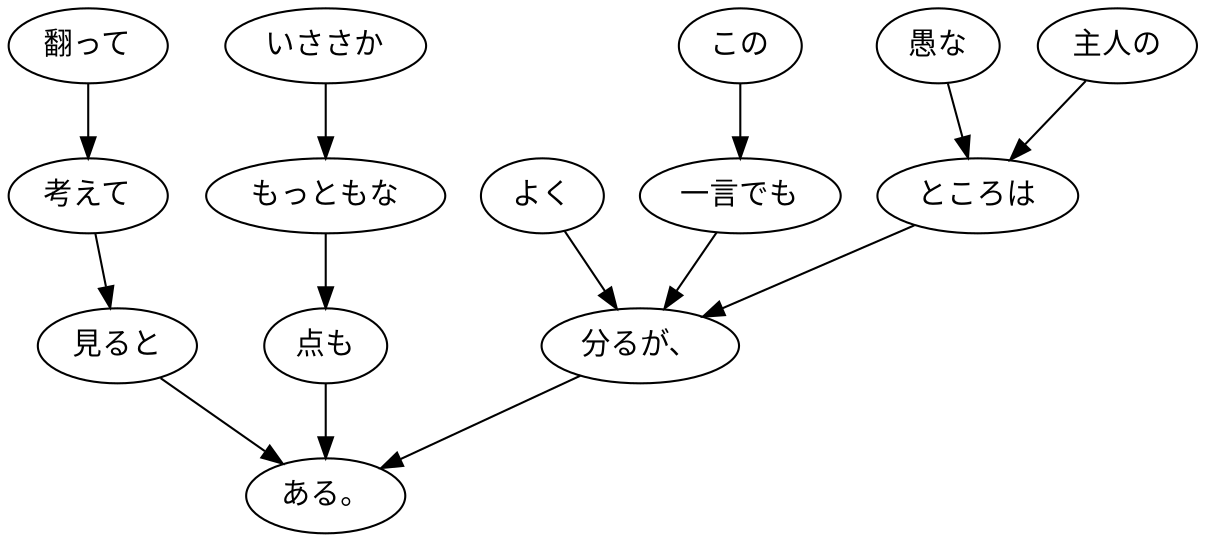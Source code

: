 digraph graph5835 {
	node0 [label="この"];
	node1 [label="一言でも"];
	node2 [label="主人の"];
	node3 [label="愚な"];
	node4 [label="ところは"];
	node5 [label="よく"];
	node6 [label="分るが、"];
	node7 [label="翻って"];
	node8 [label="考えて"];
	node9 [label="見ると"];
	node10 [label="いささか"];
	node11 [label="もっともな"];
	node12 [label="点も"];
	node13 [label="ある。"];
	node0 -> node1;
	node1 -> node6;
	node2 -> node4;
	node3 -> node4;
	node4 -> node6;
	node5 -> node6;
	node6 -> node13;
	node7 -> node8;
	node8 -> node9;
	node9 -> node13;
	node10 -> node11;
	node11 -> node12;
	node12 -> node13;
}
